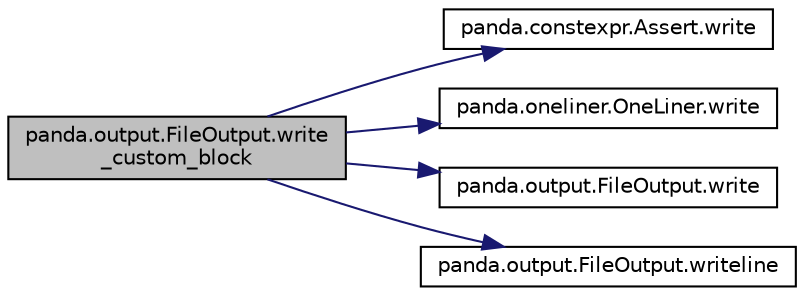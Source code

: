 digraph "panda.output.FileOutput.write_custom_block"
{
 // INTERACTIVE_SVG=YES
  edge [fontname="Helvetica",fontsize="10",labelfontname="Helvetica",labelfontsize="10"];
  node [fontname="Helvetica",fontsize="10",shape=record];
  rankdir="LR";
  Node1 [label="panda.output.FileOutput.write\l_custom_block",height=0.2,width=0.4,color="black", fillcolor="grey75", style="filled" fontcolor="black"];
  Node1 -> Node2 [color="midnightblue",fontsize="10",style="solid"];
  Node2 [label="panda.constexpr.Assert.write",height=0.2,width=0.4,color="black", fillcolor="white", style="filled",URL="$classpanda_1_1constexpr_1_1Assert.html#ab535b06851576004a78a9f3088359530"];
  Node1 -> Node3 [color="midnightblue",fontsize="10",style="solid"];
  Node3 [label="panda.oneliner.OneLiner.write",height=0.2,width=0.4,color="black", fillcolor="white", style="filled",URL="$classpanda_1_1oneliner_1_1OneLiner.html#a026195694925c3b8a4a38f5102575fc5"];
  Node1 -> Node4 [color="midnightblue",fontsize="10",style="solid"];
  Node4 [label="panda.output.FileOutput.write",height=0.2,width=0.4,color="black", fillcolor="white", style="filled",URL="$classpanda_1_1output_1_1FileOutput.html#a903b32a44c82b5ce603ce92a4938790f"];
  Node1 -> Node5 [color="midnightblue",fontsize="10",style="solid"];
  Node5 [label="panda.output.FileOutput.writeline",height=0.2,width=0.4,color="black", fillcolor="white", style="filled",URL="$classpanda_1_1output_1_1FileOutput.html#ad3bb366a95568f2e4cb2954c88baf039"];
}
